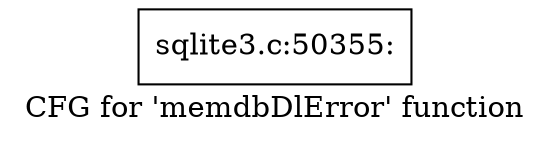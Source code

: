 digraph "CFG for 'memdbDlError' function" {
	label="CFG for 'memdbDlError' function";

	Node0x55c0fa91dc80 [shape=record,label="{sqlite3.c:50355:}"];
}

